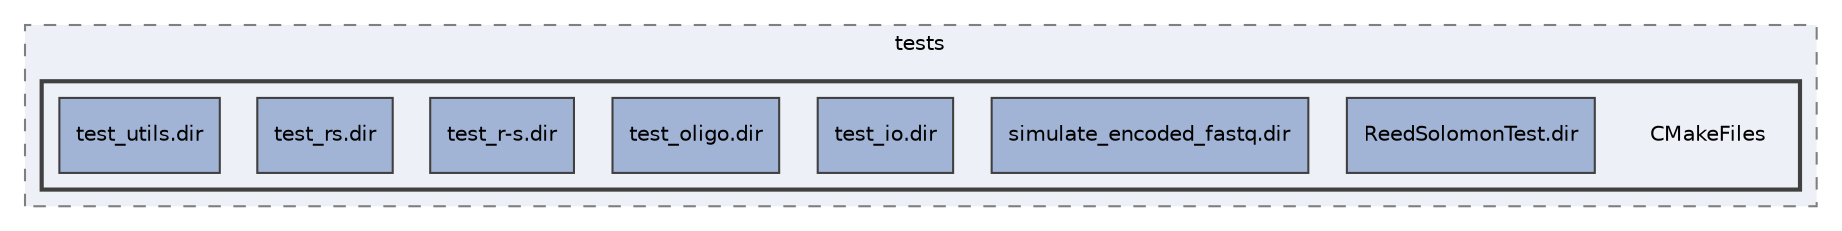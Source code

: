 digraph "build/tests/CMakeFiles"
{
 // LATEX_PDF_SIZE
  edge [fontname="Helvetica",fontsize="10",labelfontname="Helvetica",labelfontsize="10"];
  node [fontname="Helvetica",fontsize="10",shape=record];
  compound=true
  subgraph clusterdir_a30fd5000947d323a9f363d528741348 {
    graph [ bgcolor="#edf0f7", pencolor="grey50", style="filled,dashed,", label="tests", fontname="Helvetica", fontsize="10", URL="dir_a30fd5000947d323a9f363d528741348.html"]
  subgraph clusterdir_b67b133a83ac3df5d719be61f4ee2417 {
    graph [ bgcolor="#edf0f7", pencolor="grey25", style="filled,bold,", label="", fontname="Helvetica", fontsize="10", URL="dir_b67b133a83ac3df5d719be61f4ee2417.html"]
    dir_b67b133a83ac3df5d719be61f4ee2417 [shape=plaintext, label="CMakeFiles"];
  dir_98a9f743934428467eb37b623319c2fa [shape=box, label="ReedSolomonTest.dir", style="filled,", fillcolor="#a2b4d6", color="grey25", URL="dir_98a9f743934428467eb37b623319c2fa.html"];
  dir_f16944eb4e165c97a09ab60d314f0992 [shape=box, label="simulate_encoded_fastq.dir", style="filled,", fillcolor="#a2b4d6", color="grey25", URL="dir_f16944eb4e165c97a09ab60d314f0992.html"];
  dir_aca59775c5e10e1c21fbb76bcd0b4ee4 [shape=box, label="test_io.dir", style="filled,", fillcolor="#a2b4d6", color="grey25", URL="dir_aca59775c5e10e1c21fbb76bcd0b4ee4.html"];
  dir_24e7b5d66b3a237235bafae23f9dbf12 [shape=box, label="test_oligo.dir", style="filled,", fillcolor="#a2b4d6", color="grey25", URL="dir_24e7b5d66b3a237235bafae23f9dbf12.html"];
  dir_50395de2faf903871a1e74d7d21ebabb [shape=box, label="test_r-s.dir", style="filled,", fillcolor="#a2b4d6", color="grey25", URL="dir_50395de2faf903871a1e74d7d21ebabb.html"];
  dir_39f4f2ce29d04161f72575e99e00d03d [shape=box, label="test_rs.dir", style="filled,", fillcolor="#a2b4d6", color="grey25", URL="dir_39f4f2ce29d04161f72575e99e00d03d.html"];
  dir_5eb2a8634b813bb4faedb14a150425c8 [shape=box, label="test_utils.dir", style="filled,", fillcolor="#a2b4d6", color="grey25", URL="dir_5eb2a8634b813bb4faedb14a150425c8.html"];
  }
  }
}
